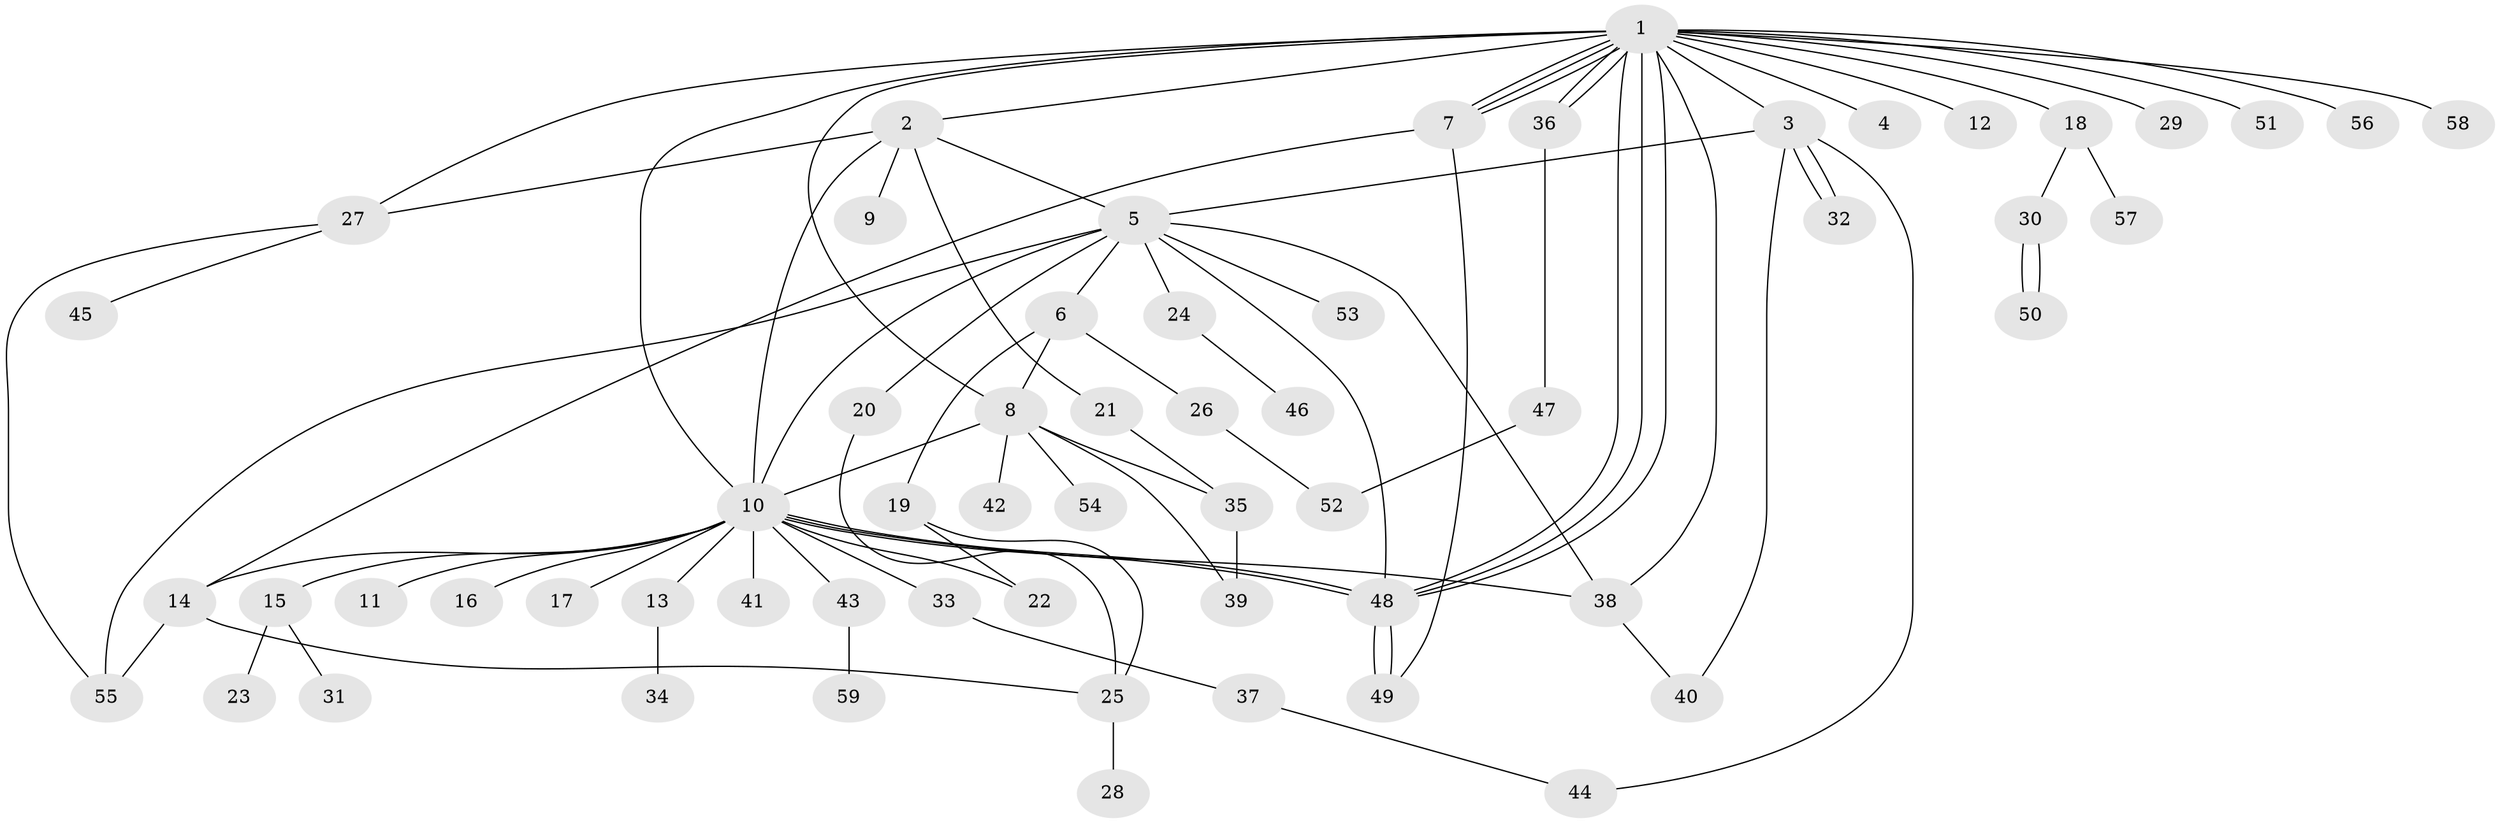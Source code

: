 // Generated by graph-tools (version 1.1) at 2025/26/03/09/25 03:26:08]
// undirected, 59 vertices, 89 edges
graph export_dot {
graph [start="1"]
  node [color=gray90,style=filled];
  1;
  2;
  3;
  4;
  5;
  6;
  7;
  8;
  9;
  10;
  11;
  12;
  13;
  14;
  15;
  16;
  17;
  18;
  19;
  20;
  21;
  22;
  23;
  24;
  25;
  26;
  27;
  28;
  29;
  30;
  31;
  32;
  33;
  34;
  35;
  36;
  37;
  38;
  39;
  40;
  41;
  42;
  43;
  44;
  45;
  46;
  47;
  48;
  49;
  50;
  51;
  52;
  53;
  54;
  55;
  56;
  57;
  58;
  59;
  1 -- 2;
  1 -- 3;
  1 -- 4;
  1 -- 7;
  1 -- 7;
  1 -- 7;
  1 -- 8;
  1 -- 10;
  1 -- 12;
  1 -- 18;
  1 -- 27;
  1 -- 29;
  1 -- 36;
  1 -- 36;
  1 -- 38;
  1 -- 48;
  1 -- 48;
  1 -- 48;
  1 -- 51;
  1 -- 56;
  1 -- 58;
  2 -- 5;
  2 -- 9;
  2 -- 10;
  2 -- 21;
  2 -- 27;
  3 -- 5;
  3 -- 32;
  3 -- 32;
  3 -- 40;
  3 -- 44;
  5 -- 6;
  5 -- 10;
  5 -- 20;
  5 -- 24;
  5 -- 38;
  5 -- 48;
  5 -- 53;
  5 -- 55;
  6 -- 8;
  6 -- 19;
  6 -- 26;
  7 -- 14;
  7 -- 49;
  8 -- 10;
  8 -- 35;
  8 -- 39;
  8 -- 42;
  8 -- 54;
  10 -- 11;
  10 -- 13;
  10 -- 14;
  10 -- 15;
  10 -- 16;
  10 -- 17;
  10 -- 22;
  10 -- 33;
  10 -- 38;
  10 -- 41;
  10 -- 43;
  10 -- 48;
  10 -- 48;
  13 -- 34;
  14 -- 25;
  14 -- 55;
  15 -- 23;
  15 -- 31;
  18 -- 30;
  18 -- 57;
  19 -- 22;
  19 -- 25;
  20 -- 25;
  21 -- 35;
  24 -- 46;
  25 -- 28;
  26 -- 52;
  27 -- 45;
  27 -- 55;
  30 -- 50;
  30 -- 50;
  33 -- 37;
  35 -- 39;
  36 -- 47;
  37 -- 44;
  38 -- 40;
  43 -- 59;
  47 -- 52;
  48 -- 49;
  48 -- 49;
}
